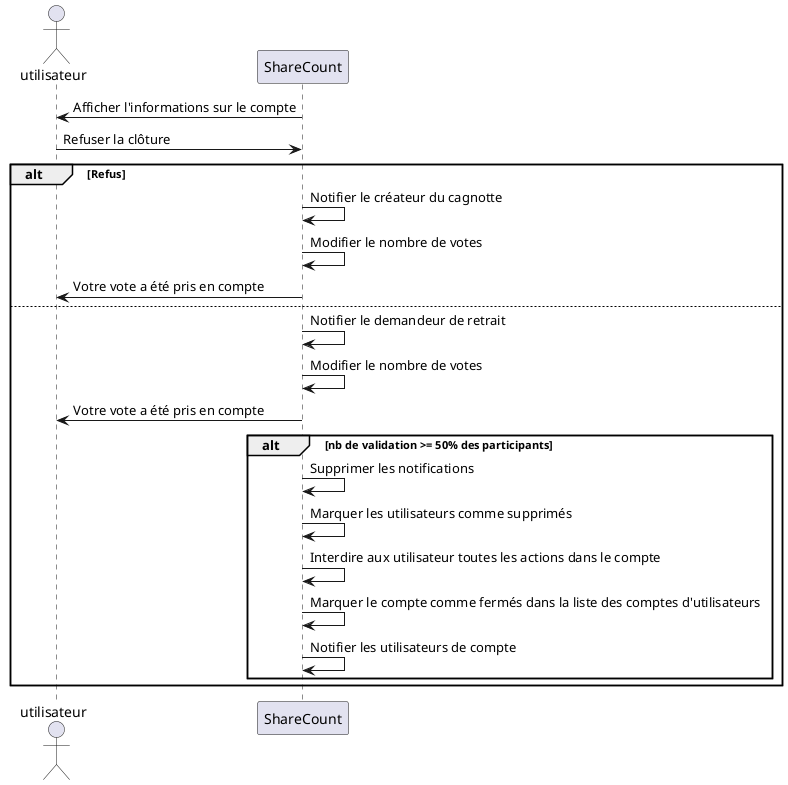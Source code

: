 @startuml  Valider la clôture d'une cagnotte

actor utilisateur as u
participant ShareCount as sc

sc -> u : Afficher l'informations sur le compte

u -> sc : Refuser la clôture
alt Refus
sc -> sc : Notifier le créateur du cagnotte
sc -> sc : Modifier le nombre de votes
sc -> u : Votre vote a été pris en compte
else
sc -> sc : Notifier le demandeur de retrait
sc -> sc : Modifier le nombre de votes
sc -> u : Votre vote a été pris en compte

alt nb de validation >= 50% des participants
sc -> sc : Supprimer les notifications 
sc -> sc : Marquer les utilisateurs comme supprimés
sc -> sc : Interdire aux utilisateur toutes les actions dans le compte
sc -> sc : Marquer le compte comme fermés dans la liste des comptes d'utilisateurs
sc -> sc : Notifier les utilisateurs de compte

end
end


@enduml